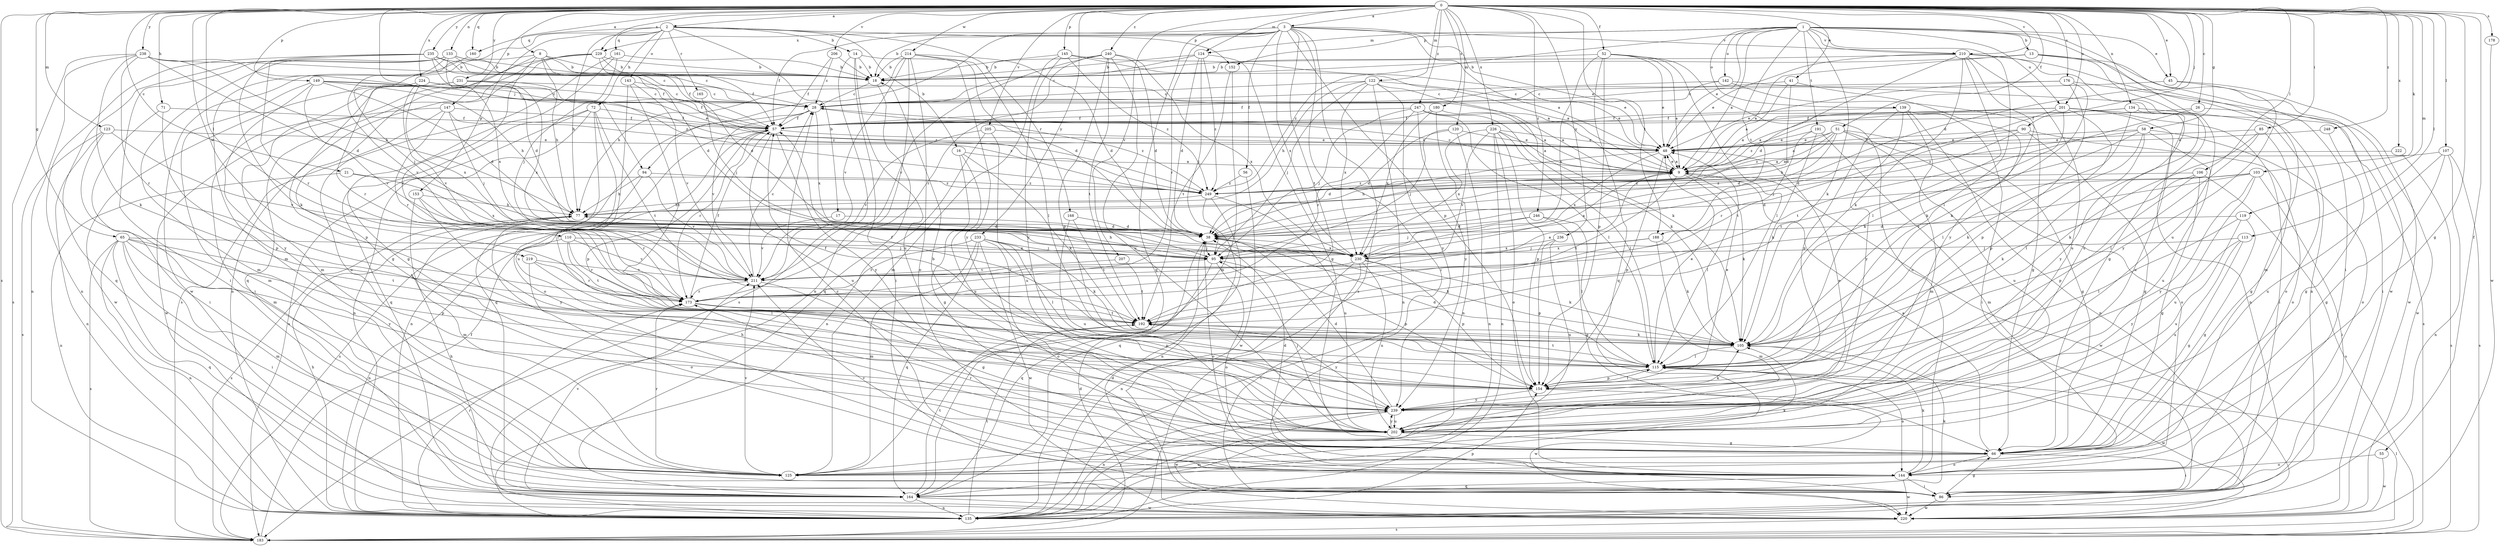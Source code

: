strict digraph  {
0;
1;
2;
3;
8;
9;
13;
14;
16;
17;
18;
21;
26;
28;
38;
41;
45;
48;
51;
52;
55;
56;
57;
58;
65;
66;
71;
72;
77;
85;
86;
90;
94;
95;
103;
105;
106;
107;
110;
113;
115;
119;
120;
122;
123;
124;
125;
133;
134;
135;
139;
142;
143;
144;
145;
147;
149;
152;
153;
154;
160;
161;
164;
165;
168;
173;
176;
178;
180;
183;
188;
191;
192;
201;
202;
205;
206;
207;
210;
211;
214;
219;
220;
222;
224;
226;
229;
230;
231;
233;
235;
236;
238;
239;
240;
246;
247;
248;
249;
0 -> 2  [label=a];
0 -> 3  [label=a];
0 -> 8  [label=a];
0 -> 21  [label=c];
0 -> 26  [label=c];
0 -> 38  [label=d];
0 -> 41  [label=e];
0 -> 45  [label=e];
0 -> 51  [label=f];
0 -> 52  [label=f];
0 -> 55  [label=f];
0 -> 58  [label=g];
0 -> 65  [label=g];
0 -> 66  [label=g];
0 -> 71  [label=h];
0 -> 85  [label=i];
0 -> 90  [label=j];
0 -> 94  [label=j];
0 -> 103  [label=k];
0 -> 106  [label=l];
0 -> 107  [label=l];
0 -> 110  [label=l];
0 -> 113  [label=l];
0 -> 119  [label=m];
0 -> 120  [label=m];
0 -> 122  [label=m];
0 -> 123  [label=m];
0 -> 124  [label=m];
0 -> 133  [label=n];
0 -> 134  [label=n];
0 -> 145  [label=p];
0 -> 147  [label=p];
0 -> 149  [label=p];
0 -> 160  [label=q];
0 -> 176  [label=s];
0 -> 178  [label=s];
0 -> 180  [label=s];
0 -> 183  [label=s];
0 -> 188  [label=t];
0 -> 201  [label=u];
0 -> 205  [label=v];
0 -> 206  [label=v];
0 -> 207  [label=v];
0 -> 210  [label=v];
0 -> 214  [label=w];
0 -> 219  [label=w];
0 -> 222  [label=x];
0 -> 224  [label=x];
0 -> 226  [label=x];
0 -> 229  [label=x];
0 -> 231  [label=y];
0 -> 233  [label=y];
0 -> 235  [label=y];
0 -> 236  [label=y];
0 -> 238  [label=y];
0 -> 240  [label=z];
0 -> 246  [label=z];
0 -> 247  [label=z];
0 -> 248  [label=z];
1 -> 9  [label=a];
1 -> 13  [label=b];
1 -> 45  [label=e];
1 -> 48  [label=e];
1 -> 86  [label=i];
1 -> 105  [label=k];
1 -> 115  [label=l];
1 -> 124  [label=m];
1 -> 139  [label=o];
1 -> 142  [label=o];
1 -> 152  [label=p];
1 -> 188  [label=t];
1 -> 191  [label=t];
1 -> 201  [label=u];
1 -> 202  [label=u];
1 -> 210  [label=v];
1 -> 249  [label=z];
2 -> 14  [label=b];
2 -> 16  [label=b];
2 -> 17  [label=b];
2 -> 72  [label=h];
2 -> 77  [label=h];
2 -> 125  [label=m];
2 -> 143  [label=o];
2 -> 152  [label=p];
2 -> 153  [label=p];
2 -> 160  [label=q];
2 -> 161  [label=q];
2 -> 165  [label=r];
2 -> 168  [label=r];
3 -> 9  [label=a];
3 -> 18  [label=b];
3 -> 48  [label=e];
3 -> 56  [label=f];
3 -> 57  [label=f];
3 -> 86  [label=i];
3 -> 94  [label=j];
3 -> 154  [label=p];
3 -> 164  [label=q];
3 -> 173  [label=r];
3 -> 183  [label=s];
3 -> 192  [label=t];
3 -> 210  [label=v];
3 -> 229  [label=x];
3 -> 230  [label=x];
8 -> 18  [label=b];
8 -> 38  [label=d];
8 -> 57  [label=f];
8 -> 66  [label=g];
8 -> 77  [label=h];
8 -> 173  [label=r];
8 -> 220  [label=w];
9 -> 28  [label=c];
9 -> 48  [label=e];
9 -> 77  [label=h];
9 -> 105  [label=k];
9 -> 115  [label=l];
9 -> 192  [label=t];
9 -> 220  [label=w];
9 -> 249  [label=z];
13 -> 9  [label=a];
13 -> 18  [label=b];
13 -> 125  [label=m];
13 -> 202  [label=u];
13 -> 220  [label=w];
14 -> 18  [label=b];
14 -> 38  [label=d];
14 -> 86  [label=i];
14 -> 183  [label=s];
14 -> 202  [label=u];
16 -> 9  [label=a];
16 -> 66  [label=g];
16 -> 105  [label=k];
16 -> 202  [label=u];
17 -> 38  [label=d];
17 -> 211  [label=v];
18 -> 28  [label=c];
18 -> 164  [label=q];
21 -> 135  [label=n];
21 -> 230  [label=x];
21 -> 249  [label=z];
26 -> 57  [label=f];
26 -> 192  [label=t];
26 -> 220  [label=w];
28 -> 57  [label=f];
28 -> 164  [label=q];
28 -> 211  [label=v];
28 -> 230  [label=x];
28 -> 249  [label=z];
38 -> 95  [label=j];
38 -> 105  [label=k];
38 -> 144  [label=o];
38 -> 230  [label=x];
41 -> 9  [label=a];
41 -> 28  [label=c];
41 -> 38  [label=d];
41 -> 105  [label=k];
45 -> 28  [label=c];
45 -> 220  [label=w];
45 -> 239  [label=y];
48 -> 9  [label=a];
48 -> 38  [label=d];
48 -> 154  [label=p];
48 -> 230  [label=x];
51 -> 9  [label=a];
51 -> 38  [label=d];
51 -> 48  [label=e];
51 -> 66  [label=g];
51 -> 77  [label=h];
51 -> 144  [label=o];
51 -> 202  [label=u];
51 -> 249  [label=z];
52 -> 9  [label=a];
52 -> 18  [label=b];
52 -> 48  [label=e];
52 -> 115  [label=l];
52 -> 144  [label=o];
52 -> 154  [label=p];
52 -> 164  [label=q];
52 -> 230  [label=x];
55 -> 144  [label=o];
55 -> 220  [label=w];
56 -> 220  [label=w];
56 -> 249  [label=z];
57 -> 48  [label=e];
57 -> 135  [label=n];
57 -> 154  [label=p];
57 -> 173  [label=r];
57 -> 202  [label=u];
57 -> 239  [label=y];
58 -> 48  [label=e];
58 -> 105  [label=k];
58 -> 115  [label=l];
58 -> 144  [label=o];
58 -> 192  [label=t];
58 -> 202  [label=u];
58 -> 249  [label=z];
65 -> 86  [label=i];
65 -> 125  [label=m];
65 -> 135  [label=n];
65 -> 154  [label=p];
65 -> 164  [label=q];
65 -> 183  [label=s];
65 -> 192  [label=t];
65 -> 230  [label=x];
65 -> 239  [label=y];
66 -> 9  [label=a];
66 -> 38  [label=d];
66 -> 77  [label=h];
66 -> 86  [label=i];
66 -> 125  [label=m];
66 -> 144  [label=o];
66 -> 173  [label=r];
71 -> 57  [label=f];
71 -> 86  [label=i];
71 -> 154  [label=p];
72 -> 57  [label=f];
72 -> 115  [label=l];
72 -> 135  [label=n];
72 -> 144  [label=o];
72 -> 164  [label=q];
72 -> 183  [label=s];
72 -> 192  [label=t];
77 -> 38  [label=d];
77 -> 183  [label=s];
85 -> 48  [label=e];
85 -> 66  [label=g];
85 -> 105  [label=k];
85 -> 115  [label=l];
86 -> 66  [label=g];
86 -> 220  [label=w];
90 -> 38  [label=d];
90 -> 48  [label=e];
90 -> 66  [label=g];
90 -> 95  [label=j];
90 -> 144  [label=o];
94 -> 77  [label=h];
94 -> 183  [label=s];
94 -> 211  [label=v];
94 -> 249  [label=z];
95 -> 77  [label=h];
95 -> 144  [label=o];
95 -> 154  [label=p];
95 -> 164  [label=q];
95 -> 211  [label=v];
103 -> 38  [label=d];
103 -> 86  [label=i];
103 -> 202  [label=u];
103 -> 211  [label=v];
103 -> 239  [label=y];
103 -> 249  [label=z];
105 -> 57  [label=f];
105 -> 115  [label=l];
106 -> 66  [label=g];
106 -> 105  [label=k];
106 -> 154  [label=p];
106 -> 183  [label=s];
106 -> 249  [label=z];
107 -> 9  [label=a];
107 -> 66  [label=g];
107 -> 135  [label=n];
107 -> 183  [label=s];
107 -> 202  [label=u];
110 -> 95  [label=j];
110 -> 135  [label=n];
110 -> 173  [label=r];
110 -> 192  [label=t];
110 -> 211  [label=v];
113 -> 66  [label=g];
113 -> 95  [label=j];
113 -> 202  [label=u];
113 -> 239  [label=y];
115 -> 38  [label=d];
115 -> 48  [label=e];
115 -> 57  [label=f];
115 -> 144  [label=o];
115 -> 154  [label=p];
115 -> 192  [label=t];
115 -> 220  [label=w];
119 -> 38  [label=d];
119 -> 66  [label=g];
119 -> 115  [label=l];
119 -> 202  [label=u];
120 -> 38  [label=d];
120 -> 48  [label=e];
120 -> 95  [label=j];
120 -> 135  [label=n];
122 -> 28  [label=c];
122 -> 48  [label=e];
122 -> 77  [label=h];
122 -> 95  [label=j];
122 -> 105  [label=k];
122 -> 135  [label=n];
122 -> 230  [label=x];
122 -> 239  [label=y];
123 -> 48  [label=e];
123 -> 125  [label=m];
123 -> 135  [label=n];
123 -> 183  [label=s];
123 -> 211  [label=v];
124 -> 18  [label=b];
124 -> 28  [label=c];
124 -> 38  [label=d];
124 -> 66  [label=g];
124 -> 95  [label=j];
124 -> 249  [label=z];
125 -> 105  [label=k];
125 -> 173  [label=r];
125 -> 211  [label=v];
133 -> 9  [label=a];
133 -> 18  [label=b];
133 -> 28  [label=c];
133 -> 86  [label=i];
133 -> 125  [label=m];
133 -> 164  [label=q];
133 -> 211  [label=v];
133 -> 230  [label=x];
134 -> 9  [label=a];
134 -> 57  [label=f];
134 -> 115  [label=l];
134 -> 144  [label=o];
134 -> 239  [label=y];
135 -> 77  [label=h];
135 -> 154  [label=p];
135 -> 173  [label=r];
135 -> 192  [label=t];
135 -> 239  [label=y];
139 -> 57  [label=f];
139 -> 86  [label=i];
139 -> 125  [label=m];
139 -> 135  [label=n];
139 -> 154  [label=p];
139 -> 239  [label=y];
142 -> 28  [label=c];
142 -> 57  [label=f];
142 -> 66  [label=g];
142 -> 135  [label=n];
143 -> 28  [label=c];
143 -> 192  [label=t];
143 -> 202  [label=u];
143 -> 211  [label=v];
144 -> 28  [label=c];
144 -> 86  [label=i];
144 -> 105  [label=k];
144 -> 164  [label=q];
144 -> 211  [label=v];
144 -> 220  [label=w];
145 -> 9  [label=a];
145 -> 18  [label=b];
145 -> 48  [label=e];
145 -> 125  [label=m];
145 -> 239  [label=y];
145 -> 249  [label=z];
147 -> 57  [label=f];
147 -> 95  [label=j];
147 -> 173  [label=r];
147 -> 202  [label=u];
147 -> 220  [label=w];
147 -> 249  [label=z];
149 -> 28  [label=c];
149 -> 38  [label=d];
149 -> 77  [label=h];
149 -> 125  [label=m];
149 -> 211  [label=v];
149 -> 239  [label=y];
149 -> 249  [label=z];
152 -> 125  [label=m];
152 -> 192  [label=t];
153 -> 77  [label=h];
153 -> 125  [label=m];
153 -> 173  [label=r];
153 -> 239  [label=y];
154 -> 48  [label=e];
154 -> 115  [label=l];
154 -> 220  [label=w];
154 -> 239  [label=y];
160 -> 95  [label=j];
161 -> 18  [label=b];
161 -> 66  [label=g];
161 -> 95  [label=j];
161 -> 183  [label=s];
164 -> 77  [label=h];
164 -> 105  [label=k];
164 -> 135  [label=n];
164 -> 192  [label=t];
164 -> 211  [label=v];
164 -> 220  [label=w];
165 -> 95  [label=j];
168 -> 38  [label=d];
168 -> 192  [label=t];
168 -> 202  [label=u];
173 -> 9  [label=a];
173 -> 57  [label=f];
173 -> 154  [label=p];
173 -> 192  [label=t];
176 -> 28  [label=c];
176 -> 48  [label=e];
176 -> 86  [label=i];
176 -> 105  [label=k];
176 -> 154  [label=p];
178 -> 220  [label=w];
180 -> 9  [label=a];
180 -> 57  [label=f];
180 -> 135  [label=n];
180 -> 230  [label=x];
183 -> 38  [label=d];
183 -> 57  [label=f];
183 -> 115  [label=l];
188 -> 95  [label=j];
188 -> 105  [label=k];
188 -> 125  [label=m];
188 -> 230  [label=x];
191 -> 48  [label=e];
191 -> 105  [label=k];
191 -> 125  [label=m];
191 -> 173  [label=r];
192 -> 105  [label=k];
192 -> 239  [label=y];
201 -> 9  [label=a];
201 -> 57  [label=f];
201 -> 86  [label=i];
201 -> 105  [label=k];
201 -> 154  [label=p];
201 -> 183  [label=s];
201 -> 192  [label=t];
201 -> 202  [label=u];
201 -> 249  [label=z];
202 -> 18  [label=b];
202 -> 66  [label=g];
202 -> 95  [label=j];
202 -> 239  [label=y];
205 -> 48  [label=e];
205 -> 135  [label=n];
205 -> 202  [label=u];
205 -> 211  [label=v];
206 -> 18  [label=b];
206 -> 28  [label=c];
206 -> 57  [label=f];
207 -> 192  [label=t];
207 -> 211  [label=v];
210 -> 18  [label=b];
210 -> 38  [label=d];
210 -> 48  [label=e];
210 -> 66  [label=g];
210 -> 105  [label=k];
210 -> 115  [label=l];
210 -> 135  [label=n];
210 -> 202  [label=u];
210 -> 239  [label=y];
211 -> 28  [label=c];
211 -> 66  [label=g];
211 -> 173  [label=r];
214 -> 18  [label=b];
214 -> 38  [label=d];
214 -> 77  [label=h];
214 -> 115  [label=l];
214 -> 135  [label=n];
214 -> 144  [label=o];
214 -> 211  [label=v];
214 -> 239  [label=y];
219 -> 115  [label=l];
219 -> 144  [label=o];
219 -> 173  [label=r];
219 -> 211  [label=v];
220 -> 38  [label=d];
220 -> 183  [label=s];
222 -> 9  [label=a];
222 -> 183  [label=s];
224 -> 28  [label=c];
224 -> 48  [label=e];
224 -> 57  [label=f];
224 -> 173  [label=r];
224 -> 211  [label=v];
224 -> 230  [label=x];
226 -> 9  [label=a];
226 -> 48  [label=e];
226 -> 115  [label=l];
226 -> 135  [label=n];
226 -> 144  [label=o];
226 -> 154  [label=p];
226 -> 211  [label=v];
226 -> 230  [label=x];
229 -> 18  [label=b];
229 -> 38  [label=d];
229 -> 57  [label=f];
229 -> 125  [label=m];
229 -> 135  [label=n];
229 -> 164  [label=q];
230 -> 9  [label=a];
230 -> 86  [label=i];
230 -> 105  [label=k];
230 -> 135  [label=n];
230 -> 154  [label=p];
230 -> 202  [label=u];
230 -> 211  [label=v];
231 -> 28  [label=c];
231 -> 86  [label=i];
231 -> 154  [label=p];
231 -> 220  [label=w];
231 -> 230  [label=x];
231 -> 249  [label=z];
233 -> 95  [label=j];
233 -> 105  [label=k];
233 -> 115  [label=l];
233 -> 125  [label=m];
233 -> 144  [label=o];
233 -> 164  [label=q];
233 -> 173  [label=r];
233 -> 220  [label=w];
235 -> 18  [label=b];
235 -> 28  [label=c];
235 -> 38  [label=d];
235 -> 57  [label=f];
235 -> 105  [label=k];
235 -> 135  [label=n];
235 -> 173  [label=r];
236 -> 154  [label=p];
236 -> 202  [label=u];
236 -> 230  [label=x];
238 -> 18  [label=b];
238 -> 38  [label=d];
238 -> 77  [label=h];
238 -> 105  [label=k];
238 -> 135  [label=n];
238 -> 173  [label=r];
238 -> 183  [label=s];
238 -> 249  [label=z];
239 -> 38  [label=d];
239 -> 48  [label=e];
239 -> 105  [label=k];
239 -> 135  [label=n];
239 -> 202  [label=u];
239 -> 220  [label=w];
240 -> 18  [label=b];
240 -> 38  [label=d];
240 -> 154  [label=p];
240 -> 173  [label=r];
240 -> 192  [label=t];
240 -> 202  [label=u];
240 -> 211  [label=v];
240 -> 230  [label=x];
246 -> 38  [label=d];
246 -> 66  [label=g];
246 -> 95  [label=j];
246 -> 115  [label=l];
247 -> 9  [label=a];
247 -> 57  [label=f];
247 -> 95  [label=j];
247 -> 105  [label=k];
247 -> 115  [label=l];
247 -> 173  [label=r];
247 -> 239  [label=y];
248 -> 48  [label=e];
248 -> 66  [label=g];
249 -> 77  [label=h];
249 -> 135  [label=n];
249 -> 164  [label=q];
249 -> 202  [label=u];
}
